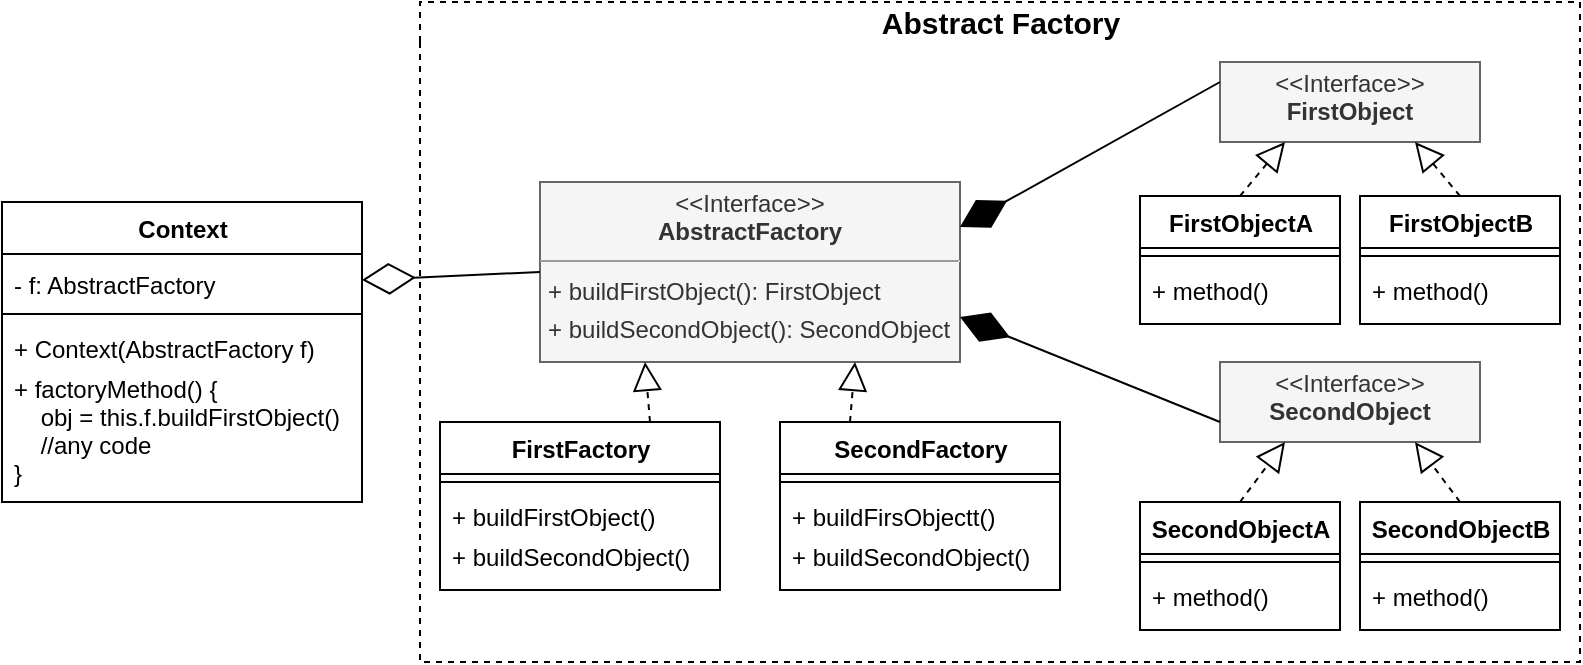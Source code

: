 <mxfile version="13.7.3" type="device"><diagram id="N5BX7xc5fsKVGM7_F762" name="Страница 1"><mxGraphModel dx="1086" dy="806" grid="0" gridSize="10" guides="1" tooltips="1" connect="1" arrows="1" fold="1" page="0" pageScale="1" pageWidth="827" pageHeight="1169" math="0" shadow="0"><root><mxCell id="0"/><mxCell id="1" parent="0"/><mxCell id="veHfDwectXxkhZ-tuTQx-1" value="Abstract Factory" style="swimlane;html=1;horizontal=1;startSize=20;fillColor=none;strokeColor=#000000;rounded=0;comic=0;fontSize=15;dashed=1;swimlaneLine=0;shadow=0;glass=0;perimeterSpacing=0;labelBackgroundColor=none;collapsible=0;" vertex="1" parent="1"><mxGeometry x="229" y="20" width="580" height="330" as="geometry"><mxRectangle x="270" y="70" width="100" height="20" as="alternateBounds"/></mxGeometry></mxCell><mxCell id="veHfDwectXxkhZ-tuTQx-2" value="FirstFactory" style="swimlane;fontStyle=1;align=center;verticalAlign=top;childLayout=stackLayout;horizontal=1;startSize=26;horizontalStack=0;resizeParent=1;resizeParentMax=0;resizeLast=0;collapsible=0;marginBottom=0;rounded=0;shadow=0;glass=0;comic=0;strokeWidth=1;fontSize=12;labelBackgroundColor=none;fillColor=#ffffff;html=1;" vertex="1" parent="veHfDwectXxkhZ-tuTQx-1"><mxGeometry x="10" y="210" width="140" height="84" as="geometry"/></mxCell><mxCell id="veHfDwectXxkhZ-tuTQx-3" value="" style="line;strokeWidth=1;fillColor=none;align=left;verticalAlign=middle;spacingTop=-1;spacingLeft=3;spacingRight=3;rotatable=0;labelPosition=right;points=[];portConstraint=eastwest;" vertex="1" parent="veHfDwectXxkhZ-tuTQx-2"><mxGeometry y="26" width="140" height="8" as="geometry"/></mxCell><mxCell id="veHfDwectXxkhZ-tuTQx-4" value="+ buildFirstObject()" style="text;strokeColor=none;fillColor=none;align=left;verticalAlign=top;spacingLeft=4;spacingRight=4;overflow=hidden;rotatable=0;points=[[0,0.5],[1,0.5]];portConstraint=eastwest;" vertex="1" parent="veHfDwectXxkhZ-tuTQx-2"><mxGeometry y="34" width="140" height="20" as="geometry"/></mxCell><mxCell id="veHfDwectXxkhZ-tuTQx-5" value="+ buildSecondObject()" style="text;strokeColor=none;fillColor=none;align=left;verticalAlign=top;spacingLeft=4;spacingRight=4;overflow=hidden;rotatable=0;points=[[0,0.5],[1,0.5]];portConstraint=eastwest;" vertex="1" parent="veHfDwectXxkhZ-tuTQx-2"><mxGeometry y="54" width="140" height="30" as="geometry"/></mxCell><mxCell id="veHfDwectXxkhZ-tuTQx-6" value="SecondFactory" style="swimlane;fontStyle=1;align=center;verticalAlign=top;childLayout=stackLayout;horizontal=1;startSize=26;horizontalStack=0;resizeParent=1;resizeParentMax=0;resizeLast=0;collapsible=0;marginBottom=0;rounded=0;shadow=0;glass=0;comic=0;strokeWidth=1;fontSize=12;labelBackgroundColor=none;fillColor=#ffffff;html=1;" vertex="1" parent="veHfDwectXxkhZ-tuTQx-1"><mxGeometry x="180" y="210" width="140" height="84" as="geometry"/></mxCell><mxCell id="veHfDwectXxkhZ-tuTQx-7" value="" style="line;strokeWidth=1;fillColor=none;align=left;verticalAlign=middle;spacingTop=-1;spacingLeft=3;spacingRight=3;rotatable=0;labelPosition=right;points=[];portConstraint=eastwest;" vertex="1" parent="veHfDwectXxkhZ-tuTQx-6"><mxGeometry y="26" width="140" height="8" as="geometry"/></mxCell><mxCell id="veHfDwectXxkhZ-tuTQx-8" value="+ buildFirsObjectt()" style="text;strokeColor=none;fillColor=none;align=left;verticalAlign=top;spacingLeft=4;spacingRight=4;overflow=hidden;rotatable=0;points=[[0,0.5],[1,0.5]];portConstraint=eastwest;" vertex="1" parent="veHfDwectXxkhZ-tuTQx-6"><mxGeometry y="34" width="140" height="20" as="geometry"/></mxCell><mxCell id="veHfDwectXxkhZ-tuTQx-9" value="+ buildSecondObject()" style="text;strokeColor=none;fillColor=none;align=left;verticalAlign=top;spacingLeft=4;spacingRight=4;overflow=hidden;rotatable=0;points=[[0,0.5],[1,0.5]];portConstraint=eastwest;" vertex="1" parent="veHfDwectXxkhZ-tuTQx-6"><mxGeometry y="54" width="140" height="30" as="geometry"/></mxCell><mxCell id="veHfDwectXxkhZ-tuTQx-10" value="SecondObjectA" style="swimlane;fontStyle=1;align=center;verticalAlign=top;childLayout=stackLayout;horizontal=1;startSize=26;horizontalStack=0;resizeParent=1;resizeParentMax=0;resizeLast=0;collapsible=0;marginBottom=0;rounded=0;shadow=0;glass=0;comic=0;strokeWidth=1;fontSize=12;labelBackgroundColor=none;fillColor=#ffffff;html=1;" vertex="1" parent="veHfDwectXxkhZ-tuTQx-1"><mxGeometry x="360" y="250" width="100" height="64" as="geometry"/></mxCell><mxCell id="veHfDwectXxkhZ-tuTQx-11" value="" style="line;strokeWidth=1;fillColor=none;align=left;verticalAlign=middle;spacingTop=-1;spacingLeft=3;spacingRight=3;rotatable=0;labelPosition=right;points=[];portConstraint=eastwest;" vertex="1" parent="veHfDwectXxkhZ-tuTQx-10"><mxGeometry y="26" width="100" height="8" as="geometry"/></mxCell><mxCell id="veHfDwectXxkhZ-tuTQx-12" value="+ method()" style="text;strokeColor=none;fillColor=none;align=left;verticalAlign=top;spacingLeft=4;spacingRight=4;overflow=hidden;rotatable=0;points=[[0,0.5],[1,0.5]];portConstraint=eastwest;" vertex="1" parent="veHfDwectXxkhZ-tuTQx-10"><mxGeometry y="34" width="100" height="30" as="geometry"/></mxCell><mxCell id="veHfDwectXxkhZ-tuTQx-13" value="SecondObjectB" style="swimlane;fontStyle=1;align=center;verticalAlign=top;childLayout=stackLayout;horizontal=1;startSize=26;horizontalStack=0;resizeParent=1;resizeParentMax=0;resizeLast=0;collapsible=0;marginBottom=0;rounded=0;shadow=0;glass=0;comic=0;strokeWidth=1;fontSize=12;labelBackgroundColor=none;fillColor=#ffffff;html=1;" vertex="1" parent="veHfDwectXxkhZ-tuTQx-1"><mxGeometry x="470" y="250" width="100" height="64" as="geometry"/></mxCell><mxCell id="veHfDwectXxkhZ-tuTQx-14" value="" style="line;strokeWidth=1;fillColor=none;align=left;verticalAlign=middle;spacingTop=-1;spacingLeft=3;spacingRight=3;rotatable=0;labelPosition=right;points=[];portConstraint=eastwest;" vertex="1" parent="veHfDwectXxkhZ-tuTQx-13"><mxGeometry y="26" width="100" height="8" as="geometry"/></mxCell><mxCell id="veHfDwectXxkhZ-tuTQx-15" value="+ method()" style="text;strokeColor=none;fillColor=none;align=left;verticalAlign=top;spacingLeft=4;spacingRight=4;overflow=hidden;rotatable=0;points=[[0,0.5],[1,0.5]];portConstraint=eastwest;" vertex="1" parent="veHfDwectXxkhZ-tuTQx-13"><mxGeometry y="34" width="100" height="30" as="geometry"/></mxCell><mxCell id="veHfDwectXxkhZ-tuTQx-16" value="FirstObjectB" style="swimlane;fontStyle=1;align=center;verticalAlign=top;childLayout=stackLayout;horizontal=1;startSize=26;horizontalStack=0;resizeParent=1;resizeParentMax=0;resizeLast=0;collapsible=0;marginBottom=0;rounded=0;shadow=0;glass=0;comic=0;strokeWidth=1;fontSize=12;labelBackgroundColor=none;fillColor=#ffffff;html=1;" vertex="1" parent="veHfDwectXxkhZ-tuTQx-1"><mxGeometry x="470" y="97" width="100" height="64" as="geometry"/></mxCell><mxCell id="veHfDwectXxkhZ-tuTQx-17" value="" style="line;strokeWidth=1;fillColor=none;align=left;verticalAlign=middle;spacingTop=-1;spacingLeft=3;spacingRight=3;rotatable=0;labelPosition=right;points=[];portConstraint=eastwest;" vertex="1" parent="veHfDwectXxkhZ-tuTQx-16"><mxGeometry y="26" width="100" height="8" as="geometry"/></mxCell><mxCell id="veHfDwectXxkhZ-tuTQx-18" value="+ method()" style="text;strokeColor=none;fillColor=none;align=left;verticalAlign=top;spacingLeft=4;spacingRight=4;overflow=hidden;rotatable=0;points=[[0,0.5],[1,0.5]];portConstraint=eastwest;" vertex="1" parent="veHfDwectXxkhZ-tuTQx-16"><mxGeometry y="34" width="100" height="30" as="geometry"/></mxCell><mxCell id="veHfDwectXxkhZ-tuTQx-19" value="FirstObjectA" style="swimlane;fontStyle=1;align=center;verticalAlign=top;childLayout=stackLayout;horizontal=1;startSize=26;horizontalStack=0;resizeParent=1;resizeParentMax=0;resizeLast=0;collapsible=0;marginBottom=0;rounded=0;shadow=0;glass=0;comic=0;strokeWidth=1;fontSize=12;labelBackgroundColor=none;fillColor=#ffffff;html=1;" vertex="1" parent="veHfDwectXxkhZ-tuTQx-1"><mxGeometry x="360" y="97" width="100" height="64" as="geometry"/></mxCell><mxCell id="veHfDwectXxkhZ-tuTQx-20" value="" style="line;strokeWidth=1;fillColor=none;align=left;verticalAlign=middle;spacingTop=-1;spacingLeft=3;spacingRight=3;rotatable=0;labelPosition=right;points=[];portConstraint=eastwest;" vertex="1" parent="veHfDwectXxkhZ-tuTQx-19"><mxGeometry y="26" width="100" height="8" as="geometry"/></mxCell><mxCell id="veHfDwectXxkhZ-tuTQx-21" value="+ method()" style="text;strokeColor=none;fillColor=none;align=left;verticalAlign=top;spacingLeft=4;spacingRight=4;overflow=hidden;rotatable=0;points=[[0,0.5],[1,0.5]];portConstraint=eastwest;" vertex="1" parent="veHfDwectXxkhZ-tuTQx-19"><mxGeometry y="34" width="100" height="30" as="geometry"/></mxCell><mxCell id="veHfDwectXxkhZ-tuTQx-22" value="&lt;p style=&quot;margin: 4px 0px 0px ; text-align: center ; line-height: 120%&quot;&gt;&lt;span&gt;&amp;lt;&amp;lt;Interface&amp;gt;&amp;gt;&lt;/span&gt;&lt;br&gt;&lt;b&gt;AbstractFactory&lt;/b&gt;&lt;/p&gt;&lt;hr size=&quot;1&quot;&gt;&lt;p style=&quot;margin: 0px 0px 0px 4px ; line-height: 160%&quot;&gt;+ buildFirstObject(): FirstObject&lt;/p&gt;&lt;p style=&quot;margin: 0px 0px 0px 4px ; line-height: 160%&quot;&gt;+ buildSecondObject(): SecondObject&lt;/p&gt;" style="verticalAlign=top;align=left;overflow=fill;fontSize=12;fontFamily=Helvetica;html=1;rounded=0;shadow=0;glass=0;comic=0;labelBackgroundColor=none;labelBorderColor=none;imageAspect=1;noLabel=0;portConstraintRotation=0;snapToPoint=0;container=1;dropTarget=1;collapsible=0;autosize=0;spacingLeft=0;spacingRight=0;fontStyle=0;fillColor=#f5f5f5;strokeColor=#666666;fontColor=#333333;" vertex="1" parent="veHfDwectXxkhZ-tuTQx-1"><mxGeometry x="60" y="90" width="210" height="90" as="geometry"/></mxCell><mxCell id="veHfDwectXxkhZ-tuTQx-23" value="" style="endArrow=block;dashed=1;endFill=0;endSize=12;html=1;fontSize=21;exitX=0.75;exitY=0;exitDx=0;exitDy=0;entryX=0.25;entryY=1;entryDx=0;entryDy=0;" edge="1" parent="veHfDwectXxkhZ-tuTQx-1" source="veHfDwectXxkhZ-tuTQx-2" target="veHfDwectXxkhZ-tuTQx-22"><mxGeometry width="160" relative="1" as="geometry"><mxPoint x="52.89" y="230" as="sourcePoint"/><mxPoint x="119.2" y="180" as="targetPoint"/></mxGeometry></mxCell><mxCell id="veHfDwectXxkhZ-tuTQx-24" value="" style="endArrow=block;dashed=1;endFill=0;endSize=12;html=1;fontSize=21;entryX=0.75;entryY=1;entryDx=0;entryDy=0;exitX=0.25;exitY=0;exitDx=0;exitDy=0;" edge="1" parent="veHfDwectXxkhZ-tuTQx-1" source="veHfDwectXxkhZ-tuTQx-6" target="veHfDwectXxkhZ-tuTQx-22"><mxGeometry width="160" relative="1" as="geometry"><mxPoint x="160" y="280" as="sourcePoint"/><mxPoint x="214.2" y="180" as="targetPoint"/></mxGeometry></mxCell><mxCell id="veHfDwectXxkhZ-tuTQx-25" value="&lt;p style=&quot;margin: 4px 0px 0px ; text-align: center ; line-height: 120%&quot;&gt;&lt;span&gt;&amp;lt;&amp;lt;Interface&amp;gt;&amp;gt;&lt;/span&gt;&lt;br&gt;&lt;b&gt;SecondObject&lt;/b&gt;&lt;/p&gt;" style="verticalAlign=top;align=left;overflow=fill;fontSize=12;fontFamily=Helvetica;html=1;rounded=0;shadow=0;glass=0;comic=0;labelBackgroundColor=none;labelBorderColor=none;imageAspect=1;noLabel=0;portConstraintRotation=0;snapToPoint=0;container=1;dropTarget=1;collapsible=0;autosize=0;spacingLeft=0;spacingRight=0;fontStyle=0;fillColor=#f5f5f5;strokeColor=#666666;fontColor=#333333;" vertex="1" parent="veHfDwectXxkhZ-tuTQx-1"><mxGeometry x="400" y="180" width="130" height="40" as="geometry"/></mxCell><mxCell id="veHfDwectXxkhZ-tuTQx-26" value="" style="endArrow=block;dashed=1;endFill=0;endSize=12;html=1;strokeColor=#000000;exitX=0.5;exitY=0;exitDx=0;exitDy=0;entryX=0.25;entryY=1;entryDx=0;entryDy=0;" edge="1" parent="veHfDwectXxkhZ-tuTQx-1" source="veHfDwectXxkhZ-tuTQx-10" target="veHfDwectXxkhZ-tuTQx-25"><mxGeometry width="160" relative="1" as="geometry"><mxPoint x="-370" y="210" as="sourcePoint"/><mxPoint x="-210" y="210" as="targetPoint"/></mxGeometry></mxCell><mxCell id="veHfDwectXxkhZ-tuTQx-27" value="" style="endArrow=block;dashed=1;endFill=0;endSize=12;html=1;strokeColor=#000000;exitX=0.5;exitY=0;exitDx=0;exitDy=0;entryX=0.75;entryY=1;entryDx=0;entryDy=0;" edge="1" parent="veHfDwectXxkhZ-tuTQx-1" source="veHfDwectXxkhZ-tuTQx-13" target="veHfDwectXxkhZ-tuTQx-25"><mxGeometry width="160" relative="1" as="geometry"><mxPoint x="-480" y="200" as="sourcePoint"/><mxPoint x="-320" y="200" as="targetPoint"/></mxGeometry></mxCell><mxCell id="veHfDwectXxkhZ-tuTQx-28" value="" style="endArrow=diamondThin;endFill=1;endSize=24;html=1;strokeColor=#000000;entryX=1;entryY=0.75;entryDx=0;entryDy=0;exitX=0;exitY=0.75;exitDx=0;exitDy=0;" edge="1" parent="veHfDwectXxkhZ-tuTQx-1" source="veHfDwectXxkhZ-tuTQx-25" target="veHfDwectXxkhZ-tuTQx-22"><mxGeometry width="160" relative="1" as="geometry"><mxPoint x="180" y="197.5" as="sourcePoint"/><mxPoint x="340" y="197.5" as="targetPoint"/></mxGeometry></mxCell><mxCell id="veHfDwectXxkhZ-tuTQx-29" value="&lt;p style=&quot;margin: 4px 0px 0px ; text-align: center ; line-height: 120%&quot;&gt;&lt;span&gt;&amp;lt;&amp;lt;Interface&amp;gt;&amp;gt;&lt;/span&gt;&lt;br&gt;&lt;b&gt;FirstObject&lt;/b&gt;&lt;/p&gt;" style="verticalAlign=top;align=left;overflow=fill;fontSize=12;fontFamily=Helvetica;html=1;rounded=0;shadow=0;glass=0;comic=0;labelBackgroundColor=none;labelBorderColor=none;imageAspect=1;noLabel=0;portConstraintRotation=0;snapToPoint=0;container=1;dropTarget=1;collapsible=0;autosize=0;spacingLeft=0;spacingRight=0;fontStyle=0;fillColor=#f5f5f5;strokeColor=#666666;fontColor=#333333;" vertex="1" parent="veHfDwectXxkhZ-tuTQx-1"><mxGeometry x="400" y="30" width="130" height="40" as="geometry"/></mxCell><mxCell id="veHfDwectXxkhZ-tuTQx-30" value="" style="endArrow=block;dashed=1;endFill=0;endSize=12;html=1;strokeColor=#000000;exitX=0.5;exitY=0;exitDx=0;exitDy=0;entryX=0.25;entryY=1;entryDx=0;entryDy=0;" edge="1" parent="veHfDwectXxkhZ-tuTQx-1" source="veHfDwectXxkhZ-tuTQx-19" target="veHfDwectXxkhZ-tuTQx-29"><mxGeometry width="160" relative="1" as="geometry"><mxPoint x="-80.45" y="344" as="sourcePoint"/><mxPoint x="79.55" y="344" as="targetPoint"/></mxGeometry></mxCell><mxCell id="veHfDwectXxkhZ-tuTQx-31" value="" style="endArrow=diamondThin;endFill=1;endSize=24;html=1;strokeColor=#000000;entryX=1;entryY=0.25;entryDx=0;entryDy=0;exitX=0;exitY=0.25;exitDx=0;exitDy=0;" edge="1" parent="veHfDwectXxkhZ-tuTQx-1" source="veHfDwectXxkhZ-tuTQx-29" target="veHfDwectXxkhZ-tuTQx-22"><mxGeometry width="160" relative="1" as="geometry"><mxPoint x="240" y="97.5" as="sourcePoint"/><mxPoint x="400" y="97.5" as="targetPoint"/></mxGeometry></mxCell><mxCell id="veHfDwectXxkhZ-tuTQx-32" value="" style="endArrow=block;dashed=1;endFill=0;endSize=12;html=1;strokeColor=#000000;exitX=0.5;exitY=0;exitDx=0;exitDy=0;entryX=0.75;entryY=1;entryDx=0;entryDy=0;" edge="1" parent="veHfDwectXxkhZ-tuTQx-1" source="veHfDwectXxkhZ-tuTQx-16" target="veHfDwectXxkhZ-tuTQx-29"><mxGeometry width="160" relative="1" as="geometry"><mxPoint x="-80.45" y="344" as="sourcePoint"/><mxPoint x="79.55" y="344" as="targetPoint"/></mxGeometry></mxCell><mxCell id="veHfDwectXxkhZ-tuTQx-33" value="" style="endArrow=diamondThin;endFill=0;endSize=24;html=1;strokeColor=#000000;entryX=1;entryY=0.5;entryDx=0;entryDy=0;exitX=0;exitY=0.5;exitDx=0;exitDy=0;" edge="1" parent="1" source="veHfDwectXxkhZ-tuTQx-22" target="veHfDwectXxkhZ-tuTQx-35"><mxGeometry width="160" relative="1" as="geometry"><mxPoint x="400" y="-381" as="sourcePoint"/><mxPoint x="560" y="-381" as="targetPoint"/></mxGeometry></mxCell><mxCell id="veHfDwectXxkhZ-tuTQx-34" value="Context" style="swimlane;fontStyle=1;align=center;verticalAlign=top;childLayout=stackLayout;horizontal=1;startSize=26;horizontalStack=0;resizeParent=1;resizeParentMax=0;resizeLast=0;collapsible=0;marginBottom=0;rounded=0;shadow=0;glass=0;comic=0;strokeWidth=1;fontSize=12;labelBackgroundColor=none;fillColor=#ffffff;html=1;" vertex="1" parent="1"><mxGeometry x="20" y="120" width="180" height="150" as="geometry"><mxRectangle x="580" y="160" width="80" height="26" as="alternateBounds"/></mxGeometry></mxCell><mxCell id="veHfDwectXxkhZ-tuTQx-35" value="- f: AbstractFactory" style="text;strokeColor=none;fillColor=none;align=left;verticalAlign=top;spacingLeft=4;spacingRight=4;overflow=hidden;rotatable=0;points=[[0,0.5],[1,0.5]];portConstraint=eastwest;spacingTop=2;" vertex="1" parent="veHfDwectXxkhZ-tuTQx-34"><mxGeometry y="26" width="180" height="26" as="geometry"/></mxCell><mxCell id="veHfDwectXxkhZ-tuTQx-36" value="" style="line;strokeWidth=1;fillColor=none;align=left;verticalAlign=middle;spacingTop=-1;spacingLeft=3;spacingRight=3;rotatable=0;labelPosition=right;points=[];portConstraint=eastwest;" vertex="1" parent="veHfDwectXxkhZ-tuTQx-34"><mxGeometry y="52" width="180" height="8" as="geometry"/></mxCell><mxCell id="veHfDwectXxkhZ-tuTQx-37" value="+ Context(AbstractFactory f)" style="text;strokeColor=none;fillColor=none;align=left;verticalAlign=top;spacingLeft=4;spacingRight=4;overflow=hidden;rotatable=0;points=[[0,0.5],[1,0.5]];portConstraint=eastwest;" vertex="1" parent="veHfDwectXxkhZ-tuTQx-34"><mxGeometry y="60" width="180" height="20" as="geometry"/></mxCell><mxCell id="veHfDwectXxkhZ-tuTQx-38" value="+ factoryMethod() {&#10;    obj = this.f.buildFirstObject()&#10;    //any code&#10;}" style="text;strokeColor=none;fillColor=none;align=left;verticalAlign=top;spacingLeft=4;spacingRight=4;overflow=hidden;rotatable=0;points=[[0,0.5],[1,0.5]];portConstraint=eastwest;" vertex="1" parent="veHfDwectXxkhZ-tuTQx-34"><mxGeometry y="80" width="180" height="70" as="geometry"/></mxCell></root></mxGraphModel></diagram></mxfile>